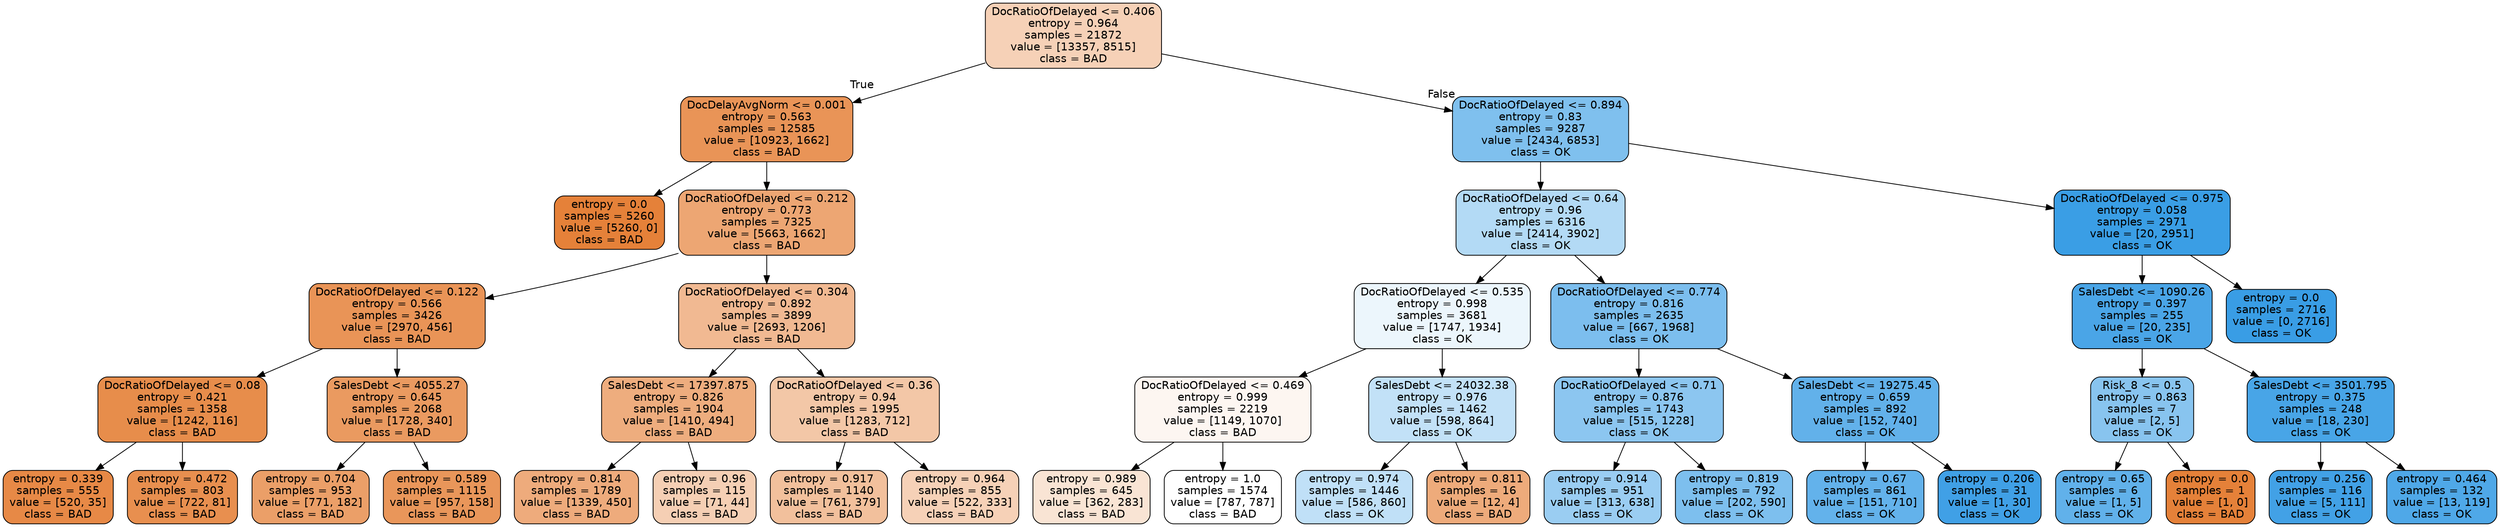 digraph Tree {
node [shape=box, style="filled, rounded", color="black", fontname="helvetica"] ;
edge [fontname="helvetica"] ;
0 [label="DocRatioOfDelayed <= 0.406\nentropy = 0.964\nsamples = 21872\nvalue = [13357, 8515]\nclass = BAD", fillcolor="#f6d1b7"] ;
1 [label="DocDelayAvgNorm <= 0.001\nentropy = 0.563\nsamples = 12585\nvalue = [10923, 1662]\nclass = BAD", fillcolor="#e99457"] ;
0 -> 1 [labeldistance=2.5, labelangle=45, headlabel="True"] ;
2 [label="entropy = 0.0\nsamples = 5260\nvalue = [5260, 0]\nclass = BAD", fillcolor="#e58139"] ;
1 -> 2 ;
3 [label="DocRatioOfDelayed <= 0.212\nentropy = 0.773\nsamples = 7325\nvalue = [5663, 1662]\nclass = BAD", fillcolor="#eda673"] ;
1 -> 3 ;
4 [label="DocRatioOfDelayed <= 0.122\nentropy = 0.566\nsamples = 3426\nvalue = [2970, 456]\nclass = BAD", fillcolor="#e99457"] ;
3 -> 4 ;
5 [label="DocRatioOfDelayed <= 0.08\nentropy = 0.421\nsamples = 1358\nvalue = [1242, 116]\nclass = BAD", fillcolor="#e78d4b"] ;
4 -> 5 ;
6 [label="entropy = 0.339\nsamples = 555\nvalue = [520, 35]\nclass = BAD", fillcolor="#e78946"] ;
5 -> 6 ;
7 [label="entropy = 0.472\nsamples = 803\nvalue = [722, 81]\nclass = BAD", fillcolor="#e88f4f"] ;
5 -> 7 ;
8 [label="SalesDebt <= 4055.27\nentropy = 0.645\nsamples = 2068\nvalue = [1728, 340]\nclass = BAD", fillcolor="#ea9a60"] ;
4 -> 8 ;
9 [label="entropy = 0.704\nsamples = 953\nvalue = [771, 182]\nclass = BAD", fillcolor="#eb9f68"] ;
8 -> 9 ;
10 [label="entropy = 0.589\nsamples = 1115\nvalue = [957, 158]\nclass = BAD", fillcolor="#e9965a"] ;
8 -> 10 ;
11 [label="DocRatioOfDelayed <= 0.304\nentropy = 0.892\nsamples = 3899\nvalue = [2693, 1206]\nclass = BAD", fillcolor="#f1b992"] ;
3 -> 11 ;
12 [label="SalesDebt <= 17397.875\nentropy = 0.826\nsamples = 1904\nvalue = [1410, 494]\nclass = BAD", fillcolor="#eead7e"] ;
11 -> 12 ;
13 [label="entropy = 0.814\nsamples = 1789\nvalue = [1339, 450]\nclass = BAD", fillcolor="#eeab7c"] ;
12 -> 13 ;
14 [label="entropy = 0.96\nsamples = 115\nvalue = [71, 44]\nclass = BAD", fillcolor="#f5cfb4"] ;
12 -> 14 ;
15 [label="DocRatioOfDelayed <= 0.36\nentropy = 0.94\nsamples = 1995\nvalue = [1283, 712]\nclass = BAD", fillcolor="#f3c7a7"] ;
11 -> 15 ;
16 [label="entropy = 0.917\nsamples = 1140\nvalue = [761, 379]\nclass = BAD", fillcolor="#f2c09c"] ;
15 -> 16 ;
17 [label="entropy = 0.964\nsamples = 855\nvalue = [522, 333]\nclass = BAD", fillcolor="#f6d1b7"] ;
15 -> 17 ;
18 [label="DocRatioOfDelayed <= 0.894\nentropy = 0.83\nsamples = 9287\nvalue = [2434, 6853]\nclass = OK", fillcolor="#7fc0ee"] ;
0 -> 18 [labeldistance=2.5, labelangle=-45, headlabel="False"] ;
19 [label="DocRatioOfDelayed <= 0.64\nentropy = 0.96\nsamples = 6316\nvalue = [2414, 3902]\nclass = OK", fillcolor="#b3daf5"] ;
18 -> 19 ;
20 [label="DocRatioOfDelayed <= 0.535\nentropy = 0.998\nsamples = 3681\nvalue = [1747, 1934]\nclass = OK", fillcolor="#ecf6fc"] ;
19 -> 20 ;
21 [label="DocRatioOfDelayed <= 0.469\nentropy = 0.999\nsamples = 2219\nvalue = [1149, 1070]\nclass = BAD", fillcolor="#fdf6f1"] ;
20 -> 21 ;
22 [label="entropy = 0.989\nsamples = 645\nvalue = [362, 283]\nclass = BAD", fillcolor="#f9e4d4"] ;
21 -> 22 ;
23 [label="entropy = 1.0\nsamples = 1574\nvalue = [787, 787]\nclass = BAD", fillcolor="#ffffff"] ;
21 -> 23 ;
24 [label="SalesDebt <= 24032.38\nentropy = 0.976\nsamples = 1462\nvalue = [598, 864]\nclass = OK", fillcolor="#c2e1f7"] ;
20 -> 24 ;
25 [label="entropy = 0.974\nsamples = 1446\nvalue = [586, 860]\nclass = OK", fillcolor="#c0e0f7"] ;
24 -> 25 ;
26 [label="entropy = 0.811\nsamples = 16\nvalue = [12, 4]\nclass = BAD", fillcolor="#eeab7b"] ;
24 -> 26 ;
27 [label="DocRatioOfDelayed <= 0.774\nentropy = 0.816\nsamples = 2635\nvalue = [667, 1968]\nclass = OK", fillcolor="#7cbeee"] ;
19 -> 27 ;
28 [label="DocRatioOfDelayed <= 0.71\nentropy = 0.876\nsamples = 1743\nvalue = [515, 1228]\nclass = OK", fillcolor="#8cc6f0"] ;
27 -> 28 ;
29 [label="entropy = 0.914\nsamples = 951\nvalue = [313, 638]\nclass = OK", fillcolor="#9acdf2"] ;
28 -> 29 ;
30 [label="entropy = 0.819\nsamples = 792\nvalue = [202, 590]\nclass = OK", fillcolor="#7dbfee"] ;
28 -> 30 ;
31 [label="SalesDebt <= 19275.45\nentropy = 0.659\nsamples = 892\nvalue = [152, 740]\nclass = OK", fillcolor="#62b1ea"] ;
27 -> 31 ;
32 [label="entropy = 0.67\nsamples = 861\nvalue = [151, 710]\nclass = OK", fillcolor="#63b2eb"] ;
31 -> 32 ;
33 [label="entropy = 0.206\nsamples = 31\nvalue = [1, 30]\nclass = OK", fillcolor="#40a0e6"] ;
31 -> 33 ;
34 [label="DocRatioOfDelayed <= 0.975\nentropy = 0.058\nsamples = 2971\nvalue = [20, 2951]\nclass = OK", fillcolor="#3a9ee5"] ;
18 -> 34 ;
35 [label="SalesDebt <= 1090.26\nentropy = 0.397\nsamples = 255\nvalue = [20, 235]\nclass = OK", fillcolor="#4aa5e7"] ;
34 -> 35 ;
36 [label="Risk_8 <= 0.5\nentropy = 0.863\nsamples = 7\nvalue = [2, 5]\nclass = OK", fillcolor="#88c4ef"] ;
35 -> 36 ;
37 [label="entropy = 0.65\nsamples = 6\nvalue = [1, 5]\nclass = OK", fillcolor="#61b1ea"] ;
36 -> 37 ;
38 [label="entropy = 0.0\nsamples = 1\nvalue = [1, 0]\nclass = BAD", fillcolor="#e58139"] ;
36 -> 38 ;
39 [label="SalesDebt <= 3501.795\nentropy = 0.375\nsamples = 248\nvalue = [18, 230]\nclass = OK", fillcolor="#48a5e7"] ;
35 -> 39 ;
40 [label="entropy = 0.256\nsamples = 116\nvalue = [5, 111]\nclass = OK", fillcolor="#42a1e6"] ;
39 -> 40 ;
41 [label="entropy = 0.464\nsamples = 132\nvalue = [13, 119]\nclass = OK", fillcolor="#4fa8e8"] ;
39 -> 41 ;
42 [label="entropy = 0.0\nsamples = 2716\nvalue = [0, 2716]\nclass = OK", fillcolor="#399de5"] ;
34 -> 42 ;
}